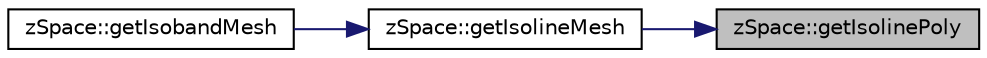 digraph "zSpace::getIsolinePoly"
{
 // LATEX_PDF_SIZE
  edge [fontname="Helvetica",fontsize="10",labelfontname="Helvetica",labelfontsize="10"];
  node [fontname="Helvetica",fontsize="10",shape=record];
  rankdir="RL";
  Node184 [label="zSpace::getIsolinePoly",height=0.2,width=0.4,color="black", fillcolor="grey75", style="filled", fontcolor="black",tooltip="This method gets the isoline polygon for the input mesh at the given input face index."];
  Node184 -> Node185 [dir="back",color="midnightblue",fontsize="10",style="solid",fontname="Helvetica"];
  Node185 [label="zSpace::getIsolineMesh",height=0.2,width=0.4,color="black", fillcolor="white", style="filled",URL="$group__z_field2_d_utilities.html#ga63d805729d97ddd318cf0700a234b469",tooltip="This method creates a isoline mesh from the input field mesh at the given field threshold."];
  Node185 -> Node186 [dir="back",color="midnightblue",fontsize="10",style="solid",fontname="Helvetica"];
  Node186 [label="zSpace::getIsobandMesh",height=0.2,width=0.4,color="black", fillcolor="white", style="filled",URL="$group__z_field2_d_utilities.html#ga45610f4909d8d9800db09f245dc8ba8a",tooltip="This method creates a isoband mesh from the input field mesh at the given field threshold."];
}
